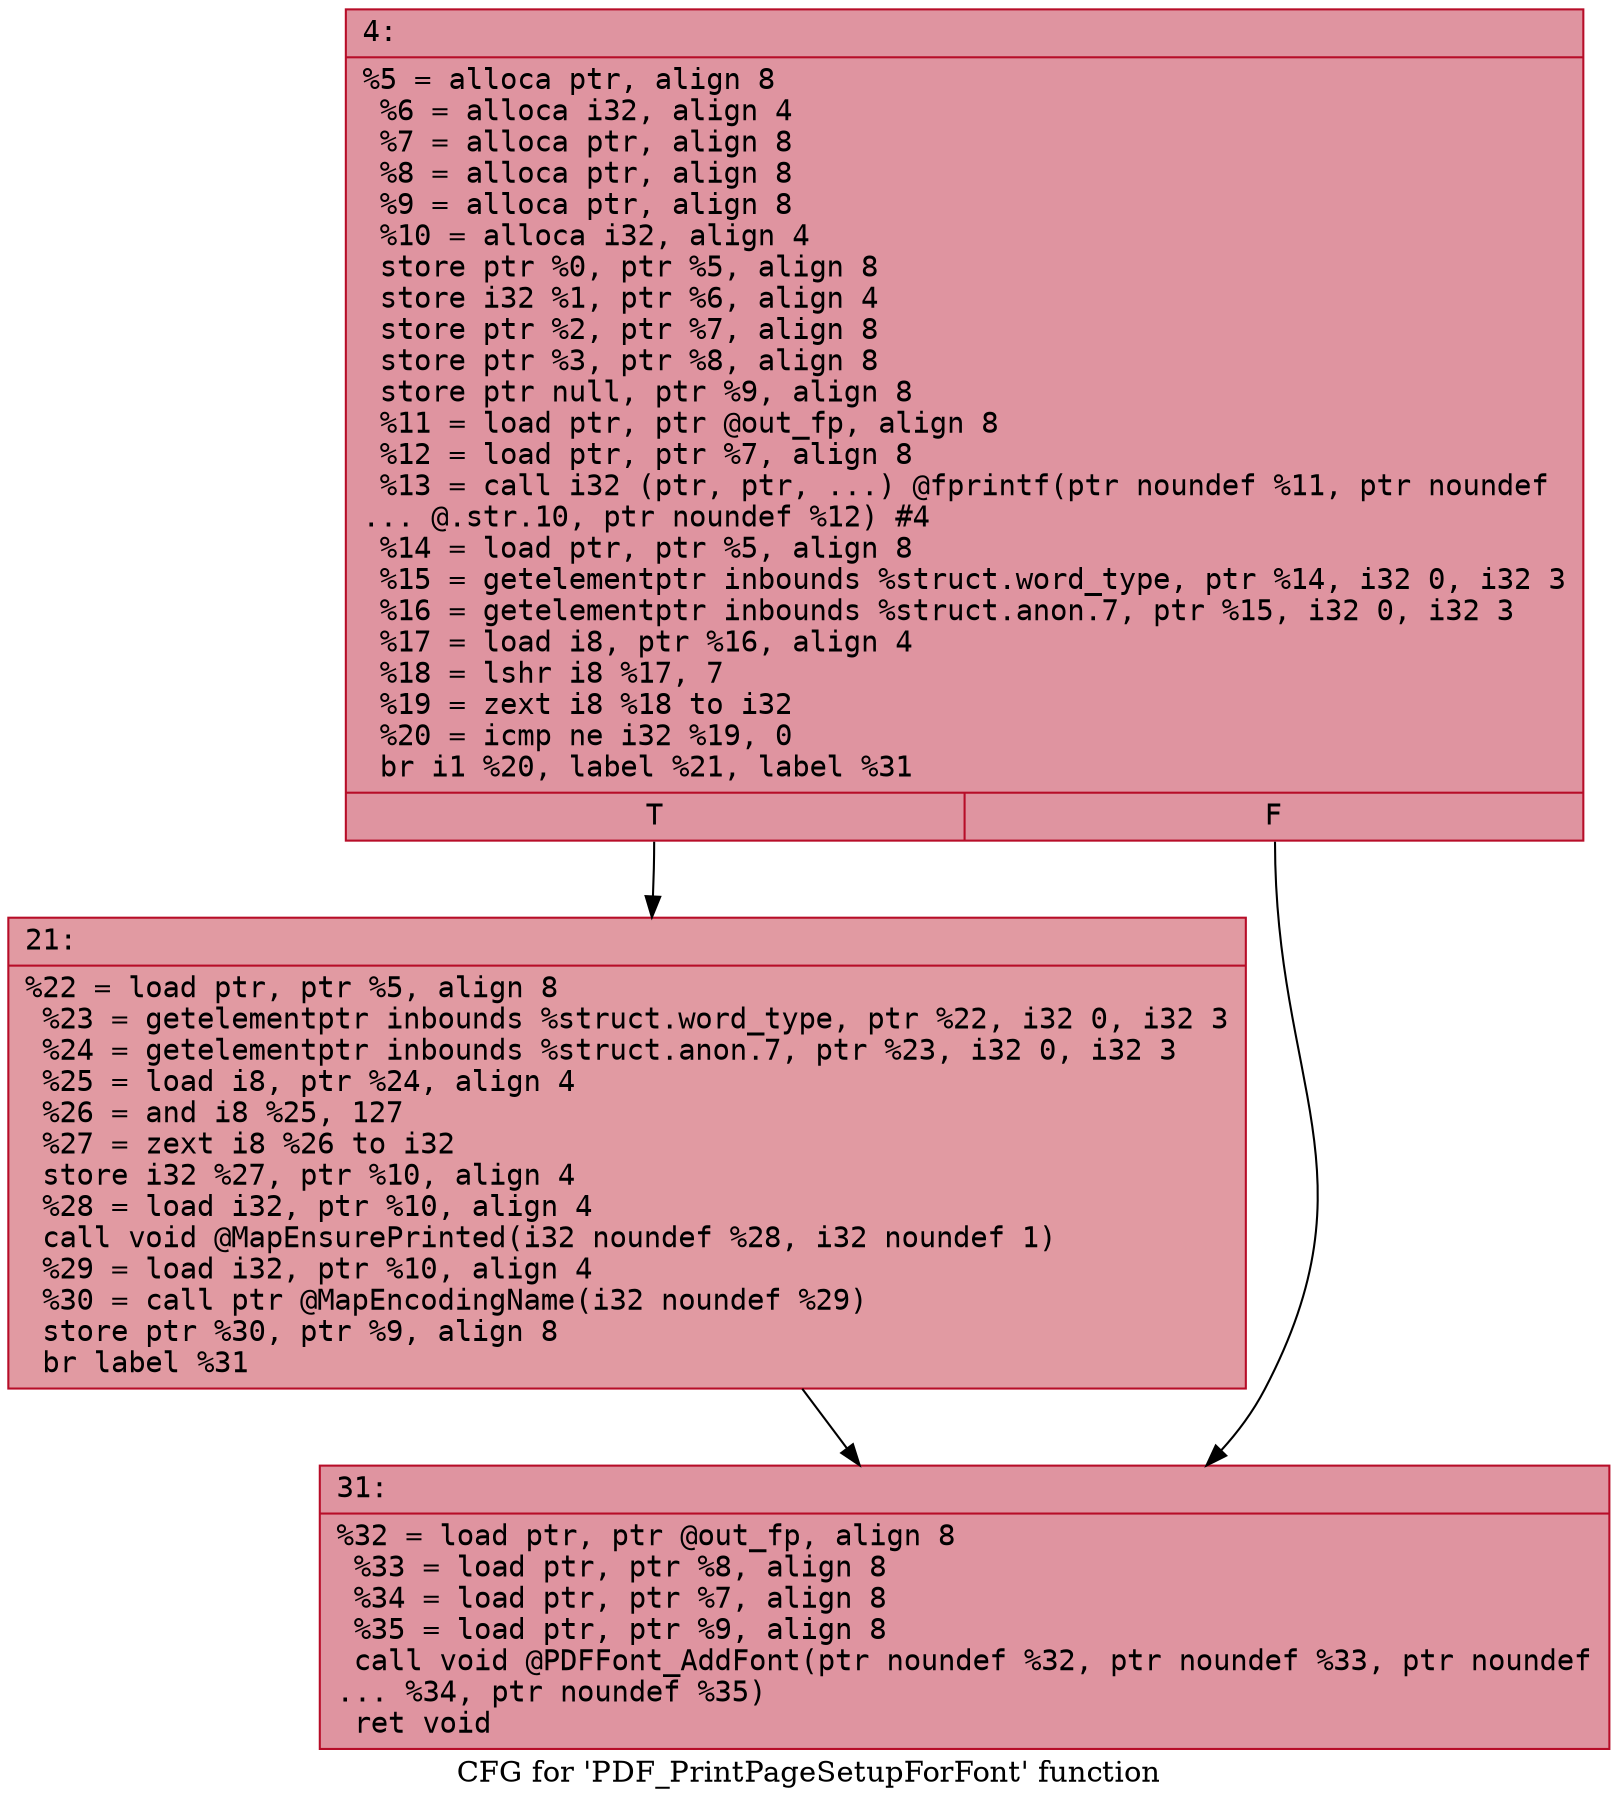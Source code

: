 digraph "CFG for 'PDF_PrintPageSetupForFont' function" {
	label="CFG for 'PDF_PrintPageSetupForFont' function";

	Node0x600001621fe0 [shape=record,color="#b70d28ff", style=filled, fillcolor="#b70d2870" fontname="Courier",label="{4:\l|  %5 = alloca ptr, align 8\l  %6 = alloca i32, align 4\l  %7 = alloca ptr, align 8\l  %8 = alloca ptr, align 8\l  %9 = alloca ptr, align 8\l  %10 = alloca i32, align 4\l  store ptr %0, ptr %5, align 8\l  store i32 %1, ptr %6, align 4\l  store ptr %2, ptr %7, align 8\l  store ptr %3, ptr %8, align 8\l  store ptr null, ptr %9, align 8\l  %11 = load ptr, ptr @out_fp, align 8\l  %12 = load ptr, ptr %7, align 8\l  %13 = call i32 (ptr, ptr, ...) @fprintf(ptr noundef %11, ptr noundef\l... @.str.10, ptr noundef %12) #4\l  %14 = load ptr, ptr %5, align 8\l  %15 = getelementptr inbounds %struct.word_type, ptr %14, i32 0, i32 3\l  %16 = getelementptr inbounds %struct.anon.7, ptr %15, i32 0, i32 3\l  %17 = load i8, ptr %16, align 4\l  %18 = lshr i8 %17, 7\l  %19 = zext i8 %18 to i32\l  %20 = icmp ne i32 %19, 0\l  br i1 %20, label %21, label %31\l|{<s0>T|<s1>F}}"];
	Node0x600001621fe0:s0 -> Node0x600001622030[tooltip="4 -> 21\nProbability 62.50%" ];
	Node0x600001621fe0:s1 -> Node0x600001622080[tooltip="4 -> 31\nProbability 37.50%" ];
	Node0x600001622030 [shape=record,color="#b70d28ff", style=filled, fillcolor="#bb1b2c70" fontname="Courier",label="{21:\l|  %22 = load ptr, ptr %5, align 8\l  %23 = getelementptr inbounds %struct.word_type, ptr %22, i32 0, i32 3\l  %24 = getelementptr inbounds %struct.anon.7, ptr %23, i32 0, i32 3\l  %25 = load i8, ptr %24, align 4\l  %26 = and i8 %25, 127\l  %27 = zext i8 %26 to i32\l  store i32 %27, ptr %10, align 4\l  %28 = load i32, ptr %10, align 4\l  call void @MapEnsurePrinted(i32 noundef %28, i32 noundef 1)\l  %29 = load i32, ptr %10, align 4\l  %30 = call ptr @MapEncodingName(i32 noundef %29)\l  store ptr %30, ptr %9, align 8\l  br label %31\l}"];
	Node0x600001622030 -> Node0x600001622080[tooltip="21 -> 31\nProbability 100.00%" ];
	Node0x600001622080 [shape=record,color="#b70d28ff", style=filled, fillcolor="#b70d2870" fontname="Courier",label="{31:\l|  %32 = load ptr, ptr @out_fp, align 8\l  %33 = load ptr, ptr %8, align 8\l  %34 = load ptr, ptr %7, align 8\l  %35 = load ptr, ptr %9, align 8\l  call void @PDFFont_AddFont(ptr noundef %32, ptr noundef %33, ptr noundef\l... %34, ptr noundef %35)\l  ret void\l}"];
}
